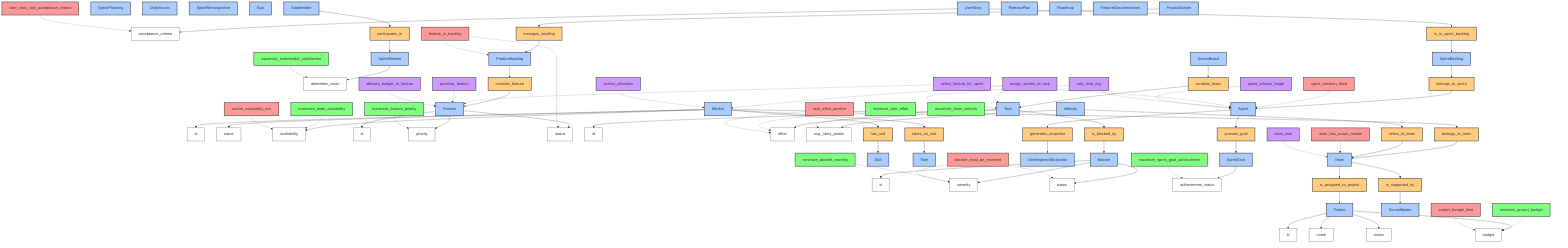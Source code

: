 graph TD
    %% Entity Nodes (Blue)
    E0[Project]:::entity
    E1[Team]:::entity
    E2[Worker]:::entity
    E3[Feature]:::entity
    E4[Skill]:::entity
    E5[Role]:::entity
    E6[ProductOwner]:::entity
    E7[ScrumMaster]:::entity
    E8[ProductBacklog]:::entity
    E9[Sprint]:::entity
    E10[SprintPlanning]:::entity
    E11[DailyScrum]:::entity
    E12[SprintReview]:::entity
    E13[SprintRetrospective]:::entity
    E14[SprintBacklog]:::entity
    E15[SprintGoal]:::entity
    E16[Epic]:::entity
    E17[UserStory]:::entity
    E18[Task]:::entity
    E19[DevelopmentSnapshot]:::entity
    E20[Blocker]:::entity
    E21[Stakeholder]:::entity
    E22[Velocity]:::entity
    E23[ReleasePlan]:::entity
    E24[Roadmap]:::entity
    E25[ScrumBoard]:::entity
    E26[FeatureDocumentation]:::entity

    %% Attribute Nodes (White)
    A_E0_id[id]:::attribute
    A_E0_name[name]:::attribute
    A_E0_budget[budget]:::attribute
    A_E0_status[status]:::attribute

    A_E2_id[id]:::attribute
    A_E2_name[name]:::attribute
    A_E2_availability[availability]:::attribute

    A_E3_id[id]:::attribute
    A_E3_priority[priority]:::attribute
    A_E3_status[status]:::attribute

    A_E18_id[id]:::attribute
    A_E18_effort[effort]:::attribute

    A_E20_id[id]:::attribute
    A_E20_severity[severity]:::attribute
    A_E20_status[status]:::attribute

    A_E22_avg_story_points[avg._story_points]:::attribute

    A_E15_achievement_status[achievement_status]:::attribute

    A_E12_attendees_count[attendees_count]:::attribute

    A_E17_acceptance_criteria[acceptance_criteria]:::attribute

    %% Relation Nodes (Orange)
    R1[is_assigned_to_project]:::relation
    R2[belongs_to_team]:::relation
    R3[has_skill]:::relation
    R4[takes_on_role]:::relation
    R5[manages_backlog]:::relation
    R6[is_supported_by]:::relation
    R7[contains_feature]:::relation
    R11[is_in_sprint_backlog]:::relation
    R12[belongs_to_sprint]:::relation
    R13[pursues_goal]:::relation
    R14[contains_tasks]:::relation
    R16[is_blocked_by]:::relation
    R17[participates_in]:::relation
    R19[refers_to_team]:::relation
    R22[generates_snapshot]:::relation

    %% Goal Nodes (Green)
    G0[maximize_team_availability]:::goal
    G1[minimize_project_budget]:::goal
    G2[maximize_feature_priority]:::goal
    G3[minimize_blocker_severity]:::goal
    G4[maximize_team_velocity]:::goal
    G5[maximize_sprint_goal_achievement]:::goal
    G6[minimize_task_effort]:::goal
    G7[maximize_stakeholder_satisfaction]:::goal

    %% Condition Nodes (Red)
    C0[project_budget_limit]:::condition
    C1[worker_availability_min]:::condition
    C2[team_has_scrum_master]:::condition
    C3[sprint_duration_fixed]:::condition
    C4[user_story_has_acceptance_criteria]:::condition
    C5[blocker_must_be_resolved]:::condition
    C6[task_effort_positive]:::condition
    C7[feature_in_backlog]:::condition

    %% Decision Variable Nodes (Purple)
    DV0[assign_worker_to_task]:::decisionvariable
    DV1[select_feature_for_sprint]:::decisionvariable
    DV2[prioritize_feature]:::decisionvariable
    DV3[allocate_budget_to_feature]:::decisionvariable
    DV4[team_size]:::decisionvariable
    DV5[sprint_velocity_target]:::decisionvariable
    DV6[task_start_day]:::decisionvariable
    DV7[worker_utilization]:::decisionvariable

    %% Entity-Attribute Links
    E0 --> A_E0_id
    E0 --> A_E0_name
    E0 --> A_E0_budget
    E0 --> A_E0_status

    E2 --> A_E2_id
    E2 --> A_E2_name
    E2 --> A_E2_availability

    E3 --> A_E3_id
    E3 --> A_E3_priority
    E3 --> A_E3_status

    E18 --> A_E18_id
    E18 --> A_E18_effort

    E20 --> A_E20_id
    E20 --> A_E20_severity
    E20 --> A_E20_status

    E22 --> A_E22_avg_story_points
    E15 --> A_E15_achievement_status
    E12 --> A_E12_attendees_count
    E17 --> A_E17_acceptance_criteria

    %% Entity-Relation Links
    E1 --> R1
    R1 --> E0

    E2 --> R2
    R2 --> E1

    E2 --> R3
    R3 --> E4

    E2 --> R4
    R4 --> E5

    E6 --> R5
    R5 --> E8

    E1 --> R6
    R6 --> E7

    E8 --> R7
    R7 --> E3

    E17 --> R11
    R11 --> E14

    E14 --> R12
    R12 --> E9

    E9 --> R13
    R13 --> E15

    E25 --> R14
    R14 --> E18

    E18 --> R16
    R16 --> E20

    E21 --> R17
    R17 --> E12

    E22 --> R19
    R19 --> E1

    E9 --> R22
    R22 --> E19

    %% Goal-Attribute Links
    G0 -.-> A_E2_availability
    G1 -.-> A_E0_budget
    G2 -.-> A_E3_priority
    G3 -.-> A_E20_severity
    G4 -.-> A_E22_avg_story_points
    G5 -.-> A_E15_achievement_status
    G6 -.-> A_E18_effort
    G7 -.-> A_E12_attendees_count

    %% Condition-Attribute Links
    C0 -.-> A_E0_budget
    C1 -.-> A_E2_availability
    C2 -.-> E1
    C3 -.-> E9
    C4 -.-> A_E17_acceptance_criteria
    C5 -.-> A_E20_severity
    C5 -.-> A_E20_status
    C6 -.-> A_E18_effort
    C7 -.-> A_E3_status
    C7 -.-> E8

    %% DecisionVariable-Entity Links
    DV0 -.-> E2
    DV0 -.-> E18
    DV1 -.-> E3
    DV1 -.-> E9
    DV2 -.-> E3
    DV3 -.-> E3
    DV4 -.-> E1
    DV5 -.-> E9
    DV6 -.-> E18
    DV6 -.-> E9
    DV7 -.-> E2

    %% Styling
    classDef entity fill:#aaccff,stroke:#333,stroke-width:2px;
    classDef attribute fill:#ffffff,stroke:#333,stroke-width:1px;
    classDef relation fill:#ffcc80,stroke:#333,stroke-width:2px;
    classDef goal fill:#80ff80,stroke:#333,stroke-width:2px;
    classDef condition fill:#ff9999,stroke:#333,stroke-width:2px;
    classDef decisionvariable fill:#cc99ff,stroke:#333,stroke-width:2px;